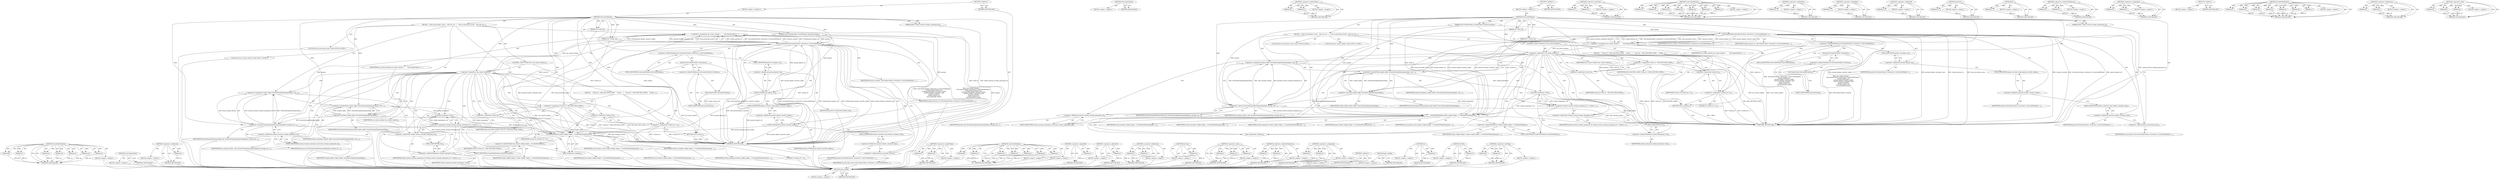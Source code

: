digraph "&lt;operator&gt;.new" {
vulnerable_177 [label=<(METHOD,CreateNewWindow)>];
vulnerable_178 [label=<(PARAM,p1)>];
vulnerable_179 [label=<(PARAM,p2)>];
vulnerable_180 [label=<(PARAM,p3)>];
vulnerable_181 [label=<(PARAM,p4)>];
vulnerable_182 [label=<(PARAM,p5)>];
vulnerable_183 [label=<(PARAM,p6)>];
vulnerable_184 [label=<(PARAM,p7)>];
vulnerable_185 [label=<(BLOCK,&lt;empty&gt;,&lt;empty&gt;)>];
vulnerable_186 [label=<(METHOD_RETURN,ANY)>];
vulnerable_133 [label=<(METHOD,GetContentClient)>];
vulnerable_134 [label=<(BLOCK,&lt;empty&gt;,&lt;empty&gt;)>];
vulnerable_135 [label=<(METHOD_RETURN,ANY)>];
vulnerable_153 [label=<(METHOD,&lt;operator&gt;.indirection)>];
vulnerable_154 [label=<(PARAM,p1)>];
vulnerable_155 [label=<(BLOCK,&lt;empty&gt;,&lt;empty&gt;)>];
vulnerable_156 [label=<(METHOD_RETURN,ANY)>];
vulnerable_6 [label=<(METHOD,&lt;global&gt;)<SUB>1</SUB>>];
vulnerable_7 [label=<(BLOCK,&lt;empty&gt;,&lt;empty&gt;)<SUB>1</SUB>>];
vulnerable_8 [label=<(METHOD,OnCreateWindow)<SUB>1</SUB>>];
vulnerable_9 [label=<(PARAM,const ViewHostMsg_CreateWindow_Params&amp; params)<SUB>2</SUB>>];
vulnerable_10 [label=<(PARAM,int* route_id)<SUB>3</SUB>>];
vulnerable_11 [label=<(PARAM,int* surface_id)<SUB>4</SUB>>];
vulnerable_12 [label=<(PARAM,int64* cloned_session_storage_namespace_id)<SUB>5</SUB>>];
vulnerable_13 [label=<(BLOCK,{
   bool no_javascript_access;
   bool can_cre...,{
   bool no_javascript_access;
   bool can_cre...)<SUB>5</SUB>>];
vulnerable_14 [label="<(LOCAL,bool no_javascript_access: bool)<SUB>6</SUB>>"];
vulnerable_15 [label="<(LOCAL,bool can_create_window: bool)<SUB>7</SUB>>"];
vulnerable_16 [label=<(&lt;operator&gt;.assignment,can_create_window =
       GetContentClient()-&gt;...)<SUB>7</SUB>>];
vulnerable_17 [label=<(IDENTIFIER,can_create_window,can_create_window =
       GetContentClient()-&gt;...)<SUB>7</SUB>>];
vulnerable_18 [label=<(CanCreateWindow,GetContentClient()-&gt;browser()-&gt;CanCreateWindow(...)<SUB>8</SUB>>];
vulnerable_19 [label=<(&lt;operator&gt;.indirectFieldAccess,GetContentClient()-&gt;browser()-&gt;CanCreateWindow)<SUB>8</SUB>>];
vulnerable_20 [label=<(browser,GetContentClient()-&gt;browser())<SUB>8</SUB>>];
vulnerable_21 [label=<(&lt;operator&gt;.indirectFieldAccess,GetContentClient()-&gt;browser)<SUB>8</SUB>>];
vulnerable_22 [label=<(GetContentClient,GetContentClient())<SUB>8</SUB>>];
vulnerable_23 [label=<(FIELD_IDENTIFIER,browser,browser)<SUB>8</SUB>>];
vulnerable_24 [label=<(FIELD_IDENTIFIER,CanCreateWindow,CanCreateWindow)<SUB>8</SUB>>];
vulnerable_25 [label=<(GURL,GURL(params.opener_url))<SUB>9</SUB>>];
vulnerable_26 [label=<(&lt;operator&gt;.fieldAccess,params.opener_url)<SUB>9</SUB>>];
vulnerable_27 [label=<(IDENTIFIER,params,GURL(params.opener_url))<SUB>9</SUB>>];
vulnerable_28 [label=<(FIELD_IDENTIFIER,opener_url,opener_url)<SUB>9</SUB>>];
vulnerable_29 [label=<(GURL,GURL(params.opener_security_origin))<SUB>10</SUB>>];
vulnerable_30 [label=<(&lt;operator&gt;.fieldAccess,params.opener_security_origin)<SUB>10</SUB>>];
vulnerable_31 [label=<(IDENTIFIER,params,GURL(params.opener_security_origin))<SUB>10</SUB>>];
vulnerable_32 [label=<(FIELD_IDENTIFIER,opener_security_origin,opener_security_origin)<SUB>10</SUB>>];
vulnerable_33 [label=<(&lt;operator&gt;.fieldAccess,params.window_container_type)<SUB>11</SUB>>];
vulnerable_34 [label=<(IDENTIFIER,params,GetContentClient()-&gt;browser()-&gt;CanCreateWindow(...)<SUB>11</SUB>>];
vulnerable_35 [label=<(FIELD_IDENTIFIER,window_container_type,window_container_type)<SUB>11</SUB>>];
vulnerable_36 [label=<(IDENTIFIER,resource_context_,GetContentClient()-&gt;browser()-&gt;CanCreateWindow(...)<SUB>12</SUB>>];
vulnerable_37 [label=<(IDENTIFIER,render_process_id_,GetContentClient()-&gt;browser()-&gt;CanCreateWindow(...)<SUB>13</SUB>>];
vulnerable_38 [label=<(&lt;operator&gt;.addressOf,&amp;no_javascript_access)<SUB>14</SUB>>];
vulnerable_39 [label=<(IDENTIFIER,no_javascript_access,GetContentClient()-&gt;browser()-&gt;CanCreateWindow(...)<SUB>14</SUB>>];
vulnerable_40 [label=<(CONTROL_STRUCTURE,IF,if (!can_create_window))<SUB>16</SUB>>];
vulnerable_41 [label=<(&lt;operator&gt;.logicalNot,!can_create_window)<SUB>16</SUB>>];
vulnerable_42 [label=<(IDENTIFIER,can_create_window,!can_create_window)<SUB>16</SUB>>];
vulnerable_43 [label=<(BLOCK,{
    *route_id = MSG_ROUTING_NONE;
    *surfac...,{
    *route_id = MSG_ROUTING_NONE;
    *surfac...)<SUB>16</SUB>>];
vulnerable_44 [label=<(&lt;operator&gt;.assignment,*route_id = MSG_ROUTING_NONE)<SUB>17</SUB>>];
vulnerable_45 [label=<(&lt;operator&gt;.indirection,*route_id)<SUB>17</SUB>>];
vulnerable_46 [label=<(IDENTIFIER,route_id,*route_id = MSG_ROUTING_NONE)<SUB>17</SUB>>];
vulnerable_47 [label=<(IDENTIFIER,MSG_ROUTING_NONE,*route_id = MSG_ROUTING_NONE)<SUB>17</SUB>>];
vulnerable_48 [label=<(&lt;operator&gt;.assignment,*surface_id = 0)<SUB>18</SUB>>];
vulnerable_49 [label=<(&lt;operator&gt;.indirection,*surface_id)<SUB>18</SUB>>];
vulnerable_50 [label=<(IDENTIFIER,surface_id,*surface_id = 0)<SUB>18</SUB>>];
vulnerable_51 [label=<(LITERAL,0,*surface_id = 0)<SUB>18</SUB>>];
vulnerable_52 [label=<(RETURN,return;,return;)<SUB>19</SUB>>];
vulnerable_53 [label=<(&lt;operator&gt;.assignment,scoped_refptr&lt;SessionStorageNamespaceImpl&gt; clon...)<SUB>22</SUB>>];
vulnerable_54 [label=<(&lt;operator&gt;.greaterThan,scoped_refptr&lt;SessionStorageNamespaceImpl&gt; clon...)<SUB>22</SUB>>];
vulnerable_55 [label=<(&lt;operator&gt;.lessThan,scoped_refptr&lt;SessionStorageNamespaceImpl)<SUB>22</SUB>>];
vulnerable_56 [label=<(IDENTIFIER,scoped_refptr,scoped_refptr&lt;SessionStorageNamespaceImpl)<SUB>22</SUB>>];
vulnerable_57 [label=<(IDENTIFIER,SessionStorageNamespaceImpl,scoped_refptr&lt;SessionStorageNamespaceImpl)<SUB>22</SUB>>];
vulnerable_58 [label=<(IDENTIFIER,cloned_namespace,scoped_refptr&lt;SessionStorageNamespaceImpl&gt; clon...)<SUB>22</SUB>>];
vulnerable_59 [label=<(&lt;operator&gt;.new,new SessionStorageNamespaceImpl(dom_storage_con...)<SUB>23</SUB>>];
vulnerable_60 [label=<(IDENTIFIER,SessionStorageNamespaceImpl,new SessionStorageNamespaceImpl(dom_storage_con...)<SUB>23</SUB>>];
vulnerable_61 [label=<(IDENTIFIER,dom_storage_context_,new SessionStorageNamespaceImpl(dom_storage_con...)<SUB>23</SUB>>];
vulnerable_62 [label=<(&lt;operator&gt;.fieldAccess,params.session_storage_namespace_id)<SUB>24</SUB>>];
vulnerable_63 [label=<(IDENTIFIER,params,new SessionStorageNamespaceImpl(dom_storage_con...)<SUB>24</SUB>>];
vulnerable_64 [label=<(FIELD_IDENTIFIER,session_storage_namespace_id,session_storage_namespace_id)<SUB>24</SUB>>];
vulnerable_65 [label=<(&lt;operator&gt;.assignment,*cloned_session_storage_namespace_id = cloned_n...)<SUB>25</SUB>>];
vulnerable_66 [label=<(&lt;operator&gt;.indirection,*cloned_session_storage_namespace_id)<SUB>25</SUB>>];
vulnerable_67 [label=<(IDENTIFIER,cloned_session_storage_namespace_id,*cloned_session_storage_namespace_id = cloned_n...)<SUB>25</SUB>>];
vulnerable_68 [label=<(id,cloned_namespace-&gt;id())<SUB>25</SUB>>];
vulnerable_69 [label=<(&lt;operator&gt;.indirectFieldAccess,cloned_namespace-&gt;id)<SUB>25</SUB>>];
vulnerable_70 [label=<(IDENTIFIER,cloned_namespace,cloned_namespace-&gt;id())<SUB>25</SUB>>];
vulnerable_71 [label=<(FIELD_IDENTIFIER,id,id)<SUB>25</SUB>>];
vulnerable_72 [label=<(CreateNewWindow,render_widget_helper_-&gt;CreateNewWindow(params,
...)<SUB>27</SUB>>];
vulnerable_73 [label=<(&lt;operator&gt;.indirectFieldAccess,render_widget_helper_-&gt;CreateNewWindow)<SUB>27</SUB>>];
vulnerable_74 [label=<(IDENTIFIER,render_widget_helper_,render_widget_helper_-&gt;CreateNewWindow(params,
...)<SUB>27</SUB>>];
vulnerable_75 [label=<(FIELD_IDENTIFIER,CreateNewWindow,CreateNewWindow)<SUB>27</SUB>>];
vulnerable_76 [label=<(IDENTIFIER,params,render_widget_helper_-&gt;CreateNewWindow(params,
...)<SUB>27</SUB>>];
vulnerable_77 [label=<(IDENTIFIER,no_javascript_access,render_widget_helper_-&gt;CreateNewWindow(params,
...)<SUB>28</SUB>>];
vulnerable_78 [label=<(peer_handle,peer_handle())<SUB>29</SUB>>];
vulnerable_79 [label=<(IDENTIFIER,route_id,render_widget_helper_-&gt;CreateNewWindow(params,
...)<SUB>30</SUB>>];
vulnerable_80 [label=<(IDENTIFIER,surface_id,render_widget_helper_-&gt;CreateNewWindow(params,
...)<SUB>31</SUB>>];
vulnerable_81 [label=<(IDENTIFIER,cloned_namespace,render_widget_helper_-&gt;CreateNewWindow(params,
...)<SUB>32</SUB>>];
vulnerable_82 [label=<(METHOD_RETURN,void)<SUB>1</SUB>>];
vulnerable_84 [label=<(METHOD_RETURN,ANY)<SUB>1</SUB>>];
vulnerable_157 [label=<(METHOD,&lt;operator&gt;.greaterThan)>];
vulnerable_158 [label=<(PARAM,p1)>];
vulnerable_159 [label=<(PARAM,p2)>];
vulnerable_160 [label=<(BLOCK,&lt;empty&gt;,&lt;empty&gt;)>];
vulnerable_161 [label=<(METHOD_RETURN,ANY)>];
vulnerable_114 [label=<(METHOD,CanCreateWindow)>];
vulnerable_115 [label=<(PARAM,p1)>];
vulnerable_116 [label=<(PARAM,p2)>];
vulnerable_117 [label=<(PARAM,p3)>];
vulnerable_118 [label=<(PARAM,p4)>];
vulnerable_119 [label=<(PARAM,p5)>];
vulnerable_120 [label=<(PARAM,p6)>];
vulnerable_121 [label=<(PARAM,p7)>];
vulnerable_122 [label=<(BLOCK,&lt;empty&gt;,&lt;empty&gt;)>];
vulnerable_123 [label=<(METHOD_RETURN,ANY)>];
vulnerable_149 [label=<(METHOD,&lt;operator&gt;.logicalNot)>];
vulnerable_150 [label=<(PARAM,p1)>];
vulnerable_151 [label=<(BLOCK,&lt;empty&gt;,&lt;empty&gt;)>];
vulnerable_152 [label=<(METHOD_RETURN,ANY)>];
vulnerable_145 [label=<(METHOD,&lt;operator&gt;.addressOf)>];
vulnerable_146 [label=<(PARAM,p1)>];
vulnerable_147 [label=<(BLOCK,&lt;empty&gt;,&lt;empty&gt;)>];
vulnerable_148 [label=<(METHOD_RETURN,ANY)>];
vulnerable_140 [label=<(METHOD,&lt;operator&gt;.fieldAccess)>];
vulnerable_141 [label=<(PARAM,p1)>];
vulnerable_142 [label=<(PARAM,p2)>];
vulnerable_143 [label=<(BLOCK,&lt;empty&gt;,&lt;empty&gt;)>];
vulnerable_144 [label=<(METHOD_RETURN,ANY)>];
vulnerable_129 [label=<(METHOD,browser)>];
vulnerable_130 [label=<(PARAM,p1)>];
vulnerable_131 [label=<(BLOCK,&lt;empty&gt;,&lt;empty&gt;)>];
vulnerable_132 [label=<(METHOD_RETURN,ANY)>];
vulnerable_167 [label=<(METHOD,&lt;operator&gt;.new)>];
vulnerable_168 [label=<(PARAM,p1)>];
vulnerable_169 [label=<(PARAM,p2)>];
vulnerable_170 [label=<(PARAM,p3)>];
vulnerable_171 [label=<(BLOCK,&lt;empty&gt;,&lt;empty&gt;)>];
vulnerable_172 [label=<(METHOD_RETURN,ANY)>];
vulnerable_124 [label=<(METHOD,&lt;operator&gt;.indirectFieldAccess)>];
vulnerable_125 [label=<(PARAM,p1)>];
vulnerable_126 [label=<(PARAM,p2)>];
vulnerable_127 [label=<(BLOCK,&lt;empty&gt;,&lt;empty&gt;)>];
vulnerable_128 [label=<(METHOD_RETURN,ANY)>];
vulnerable_109 [label=<(METHOD,&lt;operator&gt;.assignment)>];
vulnerable_110 [label=<(PARAM,p1)>];
vulnerable_111 [label=<(PARAM,p2)>];
vulnerable_112 [label=<(BLOCK,&lt;empty&gt;,&lt;empty&gt;)>];
vulnerable_113 [label=<(METHOD_RETURN,ANY)>];
vulnerable_103 [label=<(METHOD,&lt;global&gt;)<SUB>1</SUB>>];
vulnerable_104 [label=<(BLOCK,&lt;empty&gt;,&lt;empty&gt;)>];
vulnerable_105 [label=<(METHOD_RETURN,ANY)>];
vulnerable_187 [label=<(METHOD,peer_handle)>];
vulnerable_188 [label=<(BLOCK,&lt;empty&gt;,&lt;empty&gt;)>];
vulnerable_189 [label=<(METHOD_RETURN,ANY)>];
vulnerable_173 [label=<(METHOD,id)>];
vulnerable_174 [label=<(PARAM,p1)>];
vulnerable_175 [label=<(BLOCK,&lt;empty&gt;,&lt;empty&gt;)>];
vulnerable_176 [label=<(METHOD_RETURN,ANY)>];
vulnerable_136 [label=<(METHOD,GURL)>];
vulnerable_137 [label=<(PARAM,p1)>];
vulnerable_138 [label=<(BLOCK,&lt;empty&gt;,&lt;empty&gt;)>];
vulnerable_139 [label=<(METHOD_RETURN,ANY)>];
vulnerable_162 [label=<(METHOD,&lt;operator&gt;.lessThan)>];
vulnerable_163 [label=<(PARAM,p1)>];
vulnerable_164 [label=<(PARAM,p2)>];
vulnerable_165 [label=<(BLOCK,&lt;empty&gt;,&lt;empty&gt;)>];
vulnerable_166 [label=<(METHOD_RETURN,ANY)>];
fixed_181 [label=<(METHOD,peer_handle)>];
fixed_182 [label=<(BLOCK,&lt;empty&gt;,&lt;empty&gt;)>];
fixed_183 [label=<(METHOD_RETURN,ANY)>];
fixed_131 [label=<(METHOD,GetContentClient)>];
fixed_132 [label=<(BLOCK,&lt;empty&gt;,&lt;empty&gt;)>];
fixed_133 [label=<(METHOD_RETURN,ANY)>];
fixed_151 [label=<(METHOD,&lt;operator&gt;.greaterThan)>];
fixed_152 [label=<(PARAM,p1)>];
fixed_153 [label=<(PARAM,p2)>];
fixed_154 [label=<(BLOCK,&lt;empty&gt;,&lt;empty&gt;)>];
fixed_155 [label=<(METHOD_RETURN,ANY)>];
fixed_6 [label=<(METHOD,&lt;global&gt;)<SUB>1</SUB>>];
fixed_7 [label=<(BLOCK,&lt;empty&gt;,&lt;empty&gt;)<SUB>1</SUB>>];
fixed_8 [label=<(METHOD,OnCreateWindow)<SUB>1</SUB>>];
fixed_9 [label=<(PARAM,const ViewHostMsg_CreateWindow_Params&amp; params)<SUB>2</SUB>>];
fixed_10 [label=<(PARAM,int* route_id)<SUB>3</SUB>>];
fixed_11 [label=<(PARAM,int* surface_id)<SUB>4</SUB>>];
fixed_12 [label=<(PARAM,int64* cloned_session_storage_namespace_id)<SUB>5</SUB>>];
fixed_13 [label=<(BLOCK,{
   bool no_javascript_access;
   bool can_cre...,{
   bool no_javascript_access;
   bool can_cre...)<SUB>5</SUB>>];
fixed_14 [label="<(LOCAL,bool no_javascript_access: bool)<SUB>6</SUB>>"];
fixed_15 [label="<(LOCAL,bool can_create_window: bool)<SUB>7</SUB>>"];
fixed_16 [label=<(&lt;operator&gt;.assignment,can_create_window =
       GetContentClient()-&gt;...)<SUB>7</SUB>>];
fixed_17 [label=<(IDENTIFIER,can_create_window,can_create_window =
       GetContentClient()-&gt;...)<SUB>7</SUB>>];
fixed_18 [label=<(CanCreateWindow,GetContentClient()-&gt;browser()-&gt;CanCreateWindow(...)<SUB>8</SUB>>];
fixed_19 [label=<(&lt;operator&gt;.indirectFieldAccess,GetContentClient()-&gt;browser()-&gt;CanCreateWindow)<SUB>8</SUB>>];
fixed_20 [label=<(browser,GetContentClient()-&gt;browser())<SUB>8</SUB>>];
fixed_21 [label=<(&lt;operator&gt;.indirectFieldAccess,GetContentClient()-&gt;browser)<SUB>8</SUB>>];
fixed_22 [label=<(GetContentClient,GetContentClient())<SUB>8</SUB>>];
fixed_23 [label=<(FIELD_IDENTIFIER,browser,browser)<SUB>8</SUB>>];
fixed_24 [label=<(FIELD_IDENTIFIER,CanCreateWindow,CanCreateWindow)<SUB>8</SUB>>];
fixed_25 [label=<(&lt;operator&gt;.fieldAccess,params.opener_url)<SUB>9</SUB>>];
fixed_26 [label=<(IDENTIFIER,params,GetContentClient()-&gt;browser()-&gt;CanCreateWindow(...)<SUB>9</SUB>>];
fixed_27 [label=<(FIELD_IDENTIFIER,opener_url,opener_url)<SUB>9</SUB>>];
fixed_28 [label=<(&lt;operator&gt;.fieldAccess,params.opener_security_origin)<SUB>10</SUB>>];
fixed_29 [label=<(IDENTIFIER,params,GetContentClient()-&gt;browser()-&gt;CanCreateWindow(...)<SUB>10</SUB>>];
fixed_30 [label=<(FIELD_IDENTIFIER,opener_security_origin,opener_security_origin)<SUB>10</SUB>>];
fixed_31 [label=<(&lt;operator&gt;.fieldAccess,params.window_container_type)<SUB>11</SUB>>];
fixed_32 [label=<(IDENTIFIER,params,GetContentClient()-&gt;browser()-&gt;CanCreateWindow(...)<SUB>11</SUB>>];
fixed_33 [label=<(FIELD_IDENTIFIER,window_container_type,window_container_type)<SUB>11</SUB>>];
fixed_34 [label=<(IDENTIFIER,resource_context_,GetContentClient()-&gt;browser()-&gt;CanCreateWindow(...)<SUB>12</SUB>>];
fixed_35 [label=<(IDENTIFIER,render_process_id_,GetContentClient()-&gt;browser()-&gt;CanCreateWindow(...)<SUB>13</SUB>>];
fixed_36 [label=<(&lt;operator&gt;.addressOf,&amp;no_javascript_access)<SUB>14</SUB>>];
fixed_37 [label=<(IDENTIFIER,no_javascript_access,GetContentClient()-&gt;browser()-&gt;CanCreateWindow(...)<SUB>14</SUB>>];
fixed_38 [label=<(CONTROL_STRUCTURE,IF,if (!can_create_window))<SUB>16</SUB>>];
fixed_39 [label=<(&lt;operator&gt;.logicalNot,!can_create_window)<SUB>16</SUB>>];
fixed_40 [label=<(IDENTIFIER,can_create_window,!can_create_window)<SUB>16</SUB>>];
fixed_41 [label=<(BLOCK,{
    *route_id = MSG_ROUTING_NONE;
    *surfac...,{
    *route_id = MSG_ROUTING_NONE;
    *surfac...)<SUB>16</SUB>>];
fixed_42 [label=<(&lt;operator&gt;.assignment,*route_id = MSG_ROUTING_NONE)<SUB>17</SUB>>];
fixed_43 [label=<(&lt;operator&gt;.indirection,*route_id)<SUB>17</SUB>>];
fixed_44 [label=<(IDENTIFIER,route_id,*route_id = MSG_ROUTING_NONE)<SUB>17</SUB>>];
fixed_45 [label=<(IDENTIFIER,MSG_ROUTING_NONE,*route_id = MSG_ROUTING_NONE)<SUB>17</SUB>>];
fixed_46 [label=<(&lt;operator&gt;.assignment,*surface_id = 0)<SUB>18</SUB>>];
fixed_47 [label=<(&lt;operator&gt;.indirection,*surface_id)<SUB>18</SUB>>];
fixed_48 [label=<(IDENTIFIER,surface_id,*surface_id = 0)<SUB>18</SUB>>];
fixed_49 [label=<(LITERAL,0,*surface_id = 0)<SUB>18</SUB>>];
fixed_50 [label=<(RETURN,return;,return;)<SUB>19</SUB>>];
fixed_51 [label=<(&lt;operator&gt;.assignment,scoped_refptr&lt;SessionStorageNamespaceImpl&gt; clon...)<SUB>22</SUB>>];
fixed_52 [label=<(&lt;operator&gt;.greaterThan,scoped_refptr&lt;SessionStorageNamespaceImpl&gt; clon...)<SUB>22</SUB>>];
fixed_53 [label=<(&lt;operator&gt;.lessThan,scoped_refptr&lt;SessionStorageNamespaceImpl)<SUB>22</SUB>>];
fixed_54 [label=<(IDENTIFIER,scoped_refptr,scoped_refptr&lt;SessionStorageNamespaceImpl)<SUB>22</SUB>>];
fixed_55 [label=<(IDENTIFIER,SessionStorageNamespaceImpl,scoped_refptr&lt;SessionStorageNamespaceImpl)<SUB>22</SUB>>];
fixed_56 [label=<(IDENTIFIER,cloned_namespace,scoped_refptr&lt;SessionStorageNamespaceImpl&gt; clon...)<SUB>22</SUB>>];
fixed_57 [label=<(&lt;operator&gt;.new,new SessionStorageNamespaceImpl(dom_storage_con...)<SUB>23</SUB>>];
fixed_58 [label=<(IDENTIFIER,SessionStorageNamespaceImpl,new SessionStorageNamespaceImpl(dom_storage_con...)<SUB>23</SUB>>];
fixed_59 [label=<(IDENTIFIER,dom_storage_context_,new SessionStorageNamespaceImpl(dom_storage_con...)<SUB>23</SUB>>];
fixed_60 [label=<(&lt;operator&gt;.fieldAccess,params.session_storage_namespace_id)<SUB>24</SUB>>];
fixed_61 [label=<(IDENTIFIER,params,new SessionStorageNamespaceImpl(dom_storage_con...)<SUB>24</SUB>>];
fixed_62 [label=<(FIELD_IDENTIFIER,session_storage_namespace_id,session_storage_namespace_id)<SUB>24</SUB>>];
fixed_63 [label=<(&lt;operator&gt;.assignment,*cloned_session_storage_namespace_id = cloned_n...)<SUB>25</SUB>>];
fixed_64 [label=<(&lt;operator&gt;.indirection,*cloned_session_storage_namespace_id)<SUB>25</SUB>>];
fixed_65 [label=<(IDENTIFIER,cloned_session_storage_namespace_id,*cloned_session_storage_namespace_id = cloned_n...)<SUB>25</SUB>>];
fixed_66 [label=<(id,cloned_namespace-&gt;id())<SUB>25</SUB>>];
fixed_67 [label=<(&lt;operator&gt;.indirectFieldAccess,cloned_namespace-&gt;id)<SUB>25</SUB>>];
fixed_68 [label=<(IDENTIFIER,cloned_namespace,cloned_namespace-&gt;id())<SUB>25</SUB>>];
fixed_69 [label=<(FIELD_IDENTIFIER,id,id)<SUB>25</SUB>>];
fixed_70 [label=<(CreateNewWindow,render_widget_helper_-&gt;CreateNewWindow(params,
...)<SUB>27</SUB>>];
fixed_71 [label=<(&lt;operator&gt;.indirectFieldAccess,render_widget_helper_-&gt;CreateNewWindow)<SUB>27</SUB>>];
fixed_72 [label=<(IDENTIFIER,render_widget_helper_,render_widget_helper_-&gt;CreateNewWindow(params,
...)<SUB>27</SUB>>];
fixed_73 [label=<(FIELD_IDENTIFIER,CreateNewWindow,CreateNewWindow)<SUB>27</SUB>>];
fixed_74 [label=<(IDENTIFIER,params,render_widget_helper_-&gt;CreateNewWindow(params,
...)<SUB>27</SUB>>];
fixed_75 [label=<(IDENTIFIER,no_javascript_access,render_widget_helper_-&gt;CreateNewWindow(params,
...)<SUB>28</SUB>>];
fixed_76 [label=<(peer_handle,peer_handle())<SUB>29</SUB>>];
fixed_77 [label=<(IDENTIFIER,route_id,render_widget_helper_-&gt;CreateNewWindow(params,
...)<SUB>30</SUB>>];
fixed_78 [label=<(IDENTIFIER,surface_id,render_widget_helper_-&gt;CreateNewWindow(params,
...)<SUB>31</SUB>>];
fixed_79 [label=<(IDENTIFIER,cloned_namespace,render_widget_helper_-&gt;CreateNewWindow(params,
...)<SUB>32</SUB>>];
fixed_80 [label=<(METHOD_RETURN,void)<SUB>1</SUB>>];
fixed_82 [label=<(METHOD_RETURN,ANY)<SUB>1</SUB>>];
fixed_156 [label=<(METHOD,&lt;operator&gt;.lessThan)>];
fixed_157 [label=<(PARAM,p1)>];
fixed_158 [label=<(PARAM,p2)>];
fixed_159 [label=<(BLOCK,&lt;empty&gt;,&lt;empty&gt;)>];
fixed_160 [label=<(METHOD_RETURN,ANY)>];
fixed_112 [label=<(METHOD,CanCreateWindow)>];
fixed_113 [label=<(PARAM,p1)>];
fixed_114 [label=<(PARAM,p2)>];
fixed_115 [label=<(PARAM,p3)>];
fixed_116 [label=<(PARAM,p4)>];
fixed_117 [label=<(PARAM,p5)>];
fixed_118 [label=<(PARAM,p6)>];
fixed_119 [label=<(PARAM,p7)>];
fixed_120 [label=<(BLOCK,&lt;empty&gt;,&lt;empty&gt;)>];
fixed_121 [label=<(METHOD_RETURN,ANY)>];
fixed_147 [label=<(METHOD,&lt;operator&gt;.indirection)>];
fixed_148 [label=<(PARAM,p1)>];
fixed_149 [label=<(BLOCK,&lt;empty&gt;,&lt;empty&gt;)>];
fixed_150 [label=<(METHOD_RETURN,ANY)>];
fixed_143 [label=<(METHOD,&lt;operator&gt;.logicalNot)>];
fixed_144 [label=<(PARAM,p1)>];
fixed_145 [label=<(BLOCK,&lt;empty&gt;,&lt;empty&gt;)>];
fixed_146 [label=<(METHOD_RETURN,ANY)>];
fixed_139 [label=<(METHOD,&lt;operator&gt;.addressOf)>];
fixed_140 [label=<(PARAM,p1)>];
fixed_141 [label=<(BLOCK,&lt;empty&gt;,&lt;empty&gt;)>];
fixed_142 [label=<(METHOD_RETURN,ANY)>];
fixed_127 [label=<(METHOD,browser)>];
fixed_128 [label=<(PARAM,p1)>];
fixed_129 [label=<(BLOCK,&lt;empty&gt;,&lt;empty&gt;)>];
fixed_130 [label=<(METHOD_RETURN,ANY)>];
fixed_167 [label=<(METHOD,id)>];
fixed_168 [label=<(PARAM,p1)>];
fixed_169 [label=<(BLOCK,&lt;empty&gt;,&lt;empty&gt;)>];
fixed_170 [label=<(METHOD_RETURN,ANY)>];
fixed_122 [label=<(METHOD,&lt;operator&gt;.indirectFieldAccess)>];
fixed_123 [label=<(PARAM,p1)>];
fixed_124 [label=<(PARAM,p2)>];
fixed_125 [label=<(BLOCK,&lt;empty&gt;,&lt;empty&gt;)>];
fixed_126 [label=<(METHOD_RETURN,ANY)>];
fixed_107 [label=<(METHOD,&lt;operator&gt;.assignment)>];
fixed_108 [label=<(PARAM,p1)>];
fixed_109 [label=<(PARAM,p2)>];
fixed_110 [label=<(BLOCK,&lt;empty&gt;,&lt;empty&gt;)>];
fixed_111 [label=<(METHOD_RETURN,ANY)>];
fixed_101 [label=<(METHOD,&lt;global&gt;)<SUB>1</SUB>>];
fixed_102 [label=<(BLOCK,&lt;empty&gt;,&lt;empty&gt;)>];
fixed_103 [label=<(METHOD_RETURN,ANY)>];
fixed_171 [label=<(METHOD,CreateNewWindow)>];
fixed_172 [label=<(PARAM,p1)>];
fixed_173 [label=<(PARAM,p2)>];
fixed_174 [label=<(PARAM,p3)>];
fixed_175 [label=<(PARAM,p4)>];
fixed_176 [label=<(PARAM,p5)>];
fixed_177 [label=<(PARAM,p6)>];
fixed_178 [label=<(PARAM,p7)>];
fixed_179 [label=<(BLOCK,&lt;empty&gt;,&lt;empty&gt;)>];
fixed_180 [label=<(METHOD_RETURN,ANY)>];
fixed_134 [label=<(METHOD,&lt;operator&gt;.fieldAccess)>];
fixed_135 [label=<(PARAM,p1)>];
fixed_136 [label=<(PARAM,p2)>];
fixed_137 [label=<(BLOCK,&lt;empty&gt;,&lt;empty&gt;)>];
fixed_138 [label=<(METHOD_RETURN,ANY)>];
fixed_161 [label=<(METHOD,&lt;operator&gt;.new)>];
fixed_162 [label=<(PARAM,p1)>];
fixed_163 [label=<(PARAM,p2)>];
fixed_164 [label=<(PARAM,p3)>];
fixed_165 [label=<(BLOCK,&lt;empty&gt;,&lt;empty&gt;)>];
fixed_166 [label=<(METHOD_RETURN,ANY)>];
vulnerable_177 -> vulnerable_178  [key=0, label="AST: "];
vulnerable_177 -> vulnerable_178  [key=1, label="DDG: "];
vulnerable_177 -> vulnerable_185  [key=0, label="AST: "];
vulnerable_177 -> vulnerable_179  [key=0, label="AST: "];
vulnerable_177 -> vulnerable_179  [key=1, label="DDG: "];
vulnerable_177 -> vulnerable_186  [key=0, label="AST: "];
vulnerable_177 -> vulnerable_186  [key=1, label="CFG: "];
vulnerable_177 -> vulnerable_180  [key=0, label="AST: "];
vulnerable_177 -> vulnerable_180  [key=1, label="DDG: "];
vulnerable_177 -> vulnerable_181  [key=0, label="AST: "];
vulnerable_177 -> vulnerable_181  [key=1, label="DDG: "];
vulnerable_177 -> vulnerable_182  [key=0, label="AST: "];
vulnerable_177 -> vulnerable_182  [key=1, label="DDG: "];
vulnerable_177 -> vulnerable_183  [key=0, label="AST: "];
vulnerable_177 -> vulnerable_183  [key=1, label="DDG: "];
vulnerable_177 -> vulnerable_184  [key=0, label="AST: "];
vulnerable_177 -> vulnerable_184  [key=1, label="DDG: "];
vulnerable_178 -> vulnerable_186  [key=0, label="DDG: p1"];
vulnerable_179 -> vulnerable_186  [key=0, label="DDG: p2"];
vulnerable_180 -> vulnerable_186  [key=0, label="DDG: p3"];
vulnerable_181 -> vulnerable_186  [key=0, label="DDG: p4"];
vulnerable_182 -> vulnerable_186  [key=0, label="DDG: p5"];
vulnerable_183 -> vulnerable_186  [key=0, label="DDG: p6"];
vulnerable_184 -> vulnerable_186  [key=0, label="DDG: p7"];
vulnerable_185 -> fixed_181  [key=0];
vulnerable_186 -> fixed_181  [key=0];
vulnerable_133 -> vulnerable_134  [key=0, label="AST: "];
vulnerable_133 -> vulnerable_135  [key=0, label="AST: "];
vulnerable_133 -> vulnerable_135  [key=1, label="CFG: "];
vulnerable_134 -> fixed_181  [key=0];
vulnerable_135 -> fixed_181  [key=0];
vulnerable_153 -> vulnerable_154  [key=0, label="AST: "];
vulnerable_153 -> vulnerable_154  [key=1, label="DDG: "];
vulnerable_153 -> vulnerable_155  [key=0, label="AST: "];
vulnerable_153 -> vulnerable_156  [key=0, label="AST: "];
vulnerable_153 -> vulnerable_156  [key=1, label="CFG: "];
vulnerable_154 -> vulnerable_156  [key=0, label="DDG: p1"];
vulnerable_155 -> fixed_181  [key=0];
vulnerable_156 -> fixed_181  [key=0];
vulnerable_6 -> vulnerable_7  [key=0, label="AST: "];
vulnerable_6 -> vulnerable_84  [key=0, label="AST: "];
vulnerable_6 -> vulnerable_84  [key=1, label="CFG: "];
vulnerable_7 -> vulnerable_8  [key=0, label="AST: "];
vulnerable_8 -> vulnerable_9  [key=0, label="AST: "];
vulnerable_8 -> vulnerable_9  [key=1, label="DDG: "];
vulnerable_8 -> vulnerable_10  [key=0, label="AST: "];
vulnerable_8 -> vulnerable_10  [key=1, label="DDG: "];
vulnerable_8 -> vulnerable_11  [key=0, label="AST: "];
vulnerable_8 -> vulnerable_11  [key=1, label="DDG: "];
vulnerable_8 -> vulnerable_12  [key=0, label="AST: "];
vulnerable_8 -> vulnerable_12  [key=1, label="DDG: "];
vulnerable_8 -> vulnerable_13  [key=0, label="AST: "];
vulnerable_8 -> vulnerable_82  [key=0, label="AST: "];
vulnerable_8 -> vulnerable_22  [key=0, label="CFG: "];
vulnerable_8 -> vulnerable_72  [key=0, label="DDG: "];
vulnerable_8 -> vulnerable_18  [key=0, label="DDG: "];
vulnerable_8 -> vulnerable_41  [key=0, label="DDG: "];
vulnerable_8 -> vulnerable_44  [key=0, label="DDG: "];
vulnerable_8 -> vulnerable_48  [key=0, label="DDG: "];
vulnerable_8 -> vulnerable_52  [key=0, label="DDG: "];
vulnerable_8 -> vulnerable_54  [key=0, label="DDG: "];
vulnerable_8 -> vulnerable_59  [key=0, label="DDG: "];
vulnerable_8 -> vulnerable_55  [key=0, label="DDG: "];
vulnerable_9 -> vulnerable_82  [key=0, label="DDG: params"];
vulnerable_9 -> vulnerable_72  [key=0, label="DDG: params"];
vulnerable_9 -> vulnerable_18  [key=0, label="DDG: params"];
vulnerable_9 -> vulnerable_59  [key=0, label="DDG: params"];
vulnerable_9 -> vulnerable_25  [key=0, label="DDG: params"];
vulnerable_9 -> vulnerable_29  [key=0, label="DDG: params"];
vulnerable_10 -> vulnerable_82  [key=0, label="DDG: route_id"];
vulnerable_10 -> vulnerable_72  [key=0, label="DDG: route_id"];
vulnerable_11 -> vulnerable_82  [key=0, label="DDG: surface_id"];
vulnerable_11 -> vulnerable_72  [key=0, label="DDG: surface_id"];
vulnerable_12 -> vulnerable_82  [key=0, label="DDG: cloned_session_storage_namespace_id"];
vulnerable_13 -> vulnerable_14  [key=0, label="AST: "];
vulnerable_13 -> vulnerable_15  [key=0, label="AST: "];
vulnerable_13 -> vulnerable_16  [key=0, label="AST: "];
vulnerable_13 -> vulnerable_40  [key=0, label="AST: "];
vulnerable_13 -> vulnerable_53  [key=0, label="AST: "];
vulnerable_13 -> vulnerable_65  [key=0, label="AST: "];
vulnerable_13 -> vulnerable_72  [key=0, label="AST: "];
vulnerable_14 -> fixed_181  [key=0];
vulnerable_15 -> fixed_181  [key=0];
vulnerable_16 -> vulnerable_17  [key=0, label="AST: "];
vulnerable_16 -> vulnerable_18  [key=0, label="AST: "];
vulnerable_16 -> vulnerable_41  [key=0, label="CFG: "];
vulnerable_16 -> vulnerable_41  [key=1, label="DDG: can_create_window"];
vulnerable_16 -> vulnerable_82  [key=0, label="DDG: GetContentClient()-&gt;browser()-&gt;CanCreateWindow(
          GURL(params.opener_url),
          GURL(params.opener_security_origin),
           params.window_container_type,
           resource_context_,
           render_process_id_,
          &amp;no_javascript_access)"];
vulnerable_16 -> vulnerable_82  [key=1, label="DDG: can_create_window =
       GetContentClient()-&gt;browser()-&gt;CanCreateWindow(
          GURL(params.opener_url),
          GURL(params.opener_security_origin),
           params.window_container_type,
           resource_context_,
           render_process_id_,
          &amp;no_javascript_access)"];
vulnerable_17 -> fixed_181  [key=0];
vulnerable_18 -> vulnerable_19  [key=0, label="AST: "];
vulnerable_18 -> vulnerable_25  [key=0, label="AST: "];
vulnerable_18 -> vulnerable_29  [key=0, label="AST: "];
vulnerable_18 -> vulnerable_33  [key=0, label="AST: "];
vulnerable_18 -> vulnerable_36  [key=0, label="AST: "];
vulnerable_18 -> vulnerable_37  [key=0, label="AST: "];
vulnerable_18 -> vulnerable_38  [key=0, label="AST: "];
vulnerable_18 -> vulnerable_16  [key=0, label="CFG: "];
vulnerable_18 -> vulnerable_16  [key=1, label="DDG: render_process_id_"];
vulnerable_18 -> vulnerable_16  [key=2, label="DDG: GetContentClient()-&gt;browser()-&gt;CanCreateWindow"];
vulnerable_18 -> vulnerable_16  [key=3, label="DDG: resource_context_"];
vulnerable_18 -> vulnerable_16  [key=4, label="DDG: GURL(params.opener_url)"];
vulnerable_18 -> vulnerable_16  [key=5, label="DDG: GURL(params.opener_security_origin)"];
vulnerable_18 -> vulnerable_16  [key=6, label="DDG: params.window_container_type"];
vulnerable_18 -> vulnerable_16  [key=7, label="DDG: &amp;no_javascript_access"];
vulnerable_18 -> vulnerable_82  [key=0, label="DDG: GetContentClient()-&gt;browser()-&gt;CanCreateWindow"];
vulnerable_18 -> vulnerable_82  [key=1, label="DDG: GURL(params.opener_url)"];
vulnerable_18 -> vulnerable_82  [key=2, label="DDG: GURL(params.opener_security_origin)"];
vulnerable_18 -> vulnerable_82  [key=3, label="DDG: params.window_container_type"];
vulnerable_18 -> vulnerable_82  [key=4, label="DDG: render_process_id_"];
vulnerable_18 -> vulnerable_82  [key=5, label="DDG: &amp;no_javascript_access"];
vulnerable_18 -> vulnerable_82  [key=6, label="DDG: resource_context_"];
vulnerable_18 -> vulnerable_72  [key=0, label="DDG: params.window_container_type"];
vulnerable_18 -> vulnerable_72  [key=1, label="DDG: &amp;no_javascript_access"];
vulnerable_19 -> vulnerable_20  [key=0, label="AST: "];
vulnerable_19 -> vulnerable_24  [key=0, label="AST: "];
vulnerable_19 -> vulnerable_28  [key=0, label="CFG: "];
vulnerable_20 -> vulnerable_21  [key=0, label="AST: "];
vulnerable_20 -> vulnerable_24  [key=0, label="CFG: "];
vulnerable_20 -> vulnerable_82  [key=0, label="DDG: GetContentClient()-&gt;browser"];
vulnerable_21 -> vulnerable_22  [key=0, label="AST: "];
vulnerable_21 -> vulnerable_23  [key=0, label="AST: "];
vulnerable_21 -> vulnerable_20  [key=0, label="CFG: "];
vulnerable_22 -> vulnerable_23  [key=0, label="CFG: "];
vulnerable_23 -> vulnerable_21  [key=0, label="CFG: "];
vulnerable_24 -> vulnerable_19  [key=0, label="CFG: "];
vulnerable_25 -> vulnerable_26  [key=0, label="AST: "];
vulnerable_25 -> vulnerable_32  [key=0, label="CFG: "];
vulnerable_25 -> vulnerable_82  [key=0, label="DDG: params.opener_url"];
vulnerable_25 -> vulnerable_72  [key=0, label="DDG: params.opener_url"];
vulnerable_25 -> vulnerable_18  [key=0, label="DDG: params.opener_url"];
vulnerable_26 -> vulnerable_27  [key=0, label="AST: "];
vulnerable_26 -> vulnerable_28  [key=0, label="AST: "];
vulnerable_26 -> vulnerable_25  [key=0, label="CFG: "];
vulnerable_27 -> fixed_181  [key=0];
vulnerable_28 -> vulnerable_26  [key=0, label="CFG: "];
vulnerable_29 -> vulnerable_30  [key=0, label="AST: "];
vulnerable_29 -> vulnerable_35  [key=0, label="CFG: "];
vulnerable_29 -> vulnerable_82  [key=0, label="DDG: params.opener_security_origin"];
vulnerable_29 -> vulnerable_72  [key=0, label="DDG: params.opener_security_origin"];
vulnerable_29 -> vulnerable_18  [key=0, label="DDG: params.opener_security_origin"];
vulnerable_30 -> vulnerable_31  [key=0, label="AST: "];
vulnerable_30 -> vulnerable_32  [key=0, label="AST: "];
vulnerable_30 -> vulnerable_29  [key=0, label="CFG: "];
vulnerable_31 -> fixed_181  [key=0];
vulnerable_32 -> vulnerable_30  [key=0, label="CFG: "];
vulnerable_33 -> vulnerable_34  [key=0, label="AST: "];
vulnerable_33 -> vulnerable_35  [key=0, label="AST: "];
vulnerable_33 -> vulnerable_38  [key=0, label="CFG: "];
vulnerable_34 -> fixed_181  [key=0];
vulnerable_35 -> vulnerable_33  [key=0, label="CFG: "];
vulnerable_36 -> fixed_181  [key=0];
vulnerable_37 -> fixed_181  [key=0];
vulnerable_38 -> vulnerable_39  [key=0, label="AST: "];
vulnerable_38 -> vulnerable_18  [key=0, label="CFG: "];
vulnerable_39 -> fixed_181  [key=0];
vulnerable_40 -> vulnerable_41  [key=0, label="AST: "];
vulnerable_40 -> vulnerable_43  [key=0, label="AST: "];
vulnerable_41 -> vulnerable_42  [key=0, label="AST: "];
vulnerable_41 -> vulnerable_45  [key=0, label="CFG: "];
vulnerable_41 -> vulnerable_45  [key=1, label="CDG: "];
vulnerable_41 -> vulnerable_55  [key=0, label="CFG: "];
vulnerable_41 -> vulnerable_55  [key=1, label="CDG: "];
vulnerable_41 -> vulnerable_82  [key=0, label="DDG: can_create_window"];
vulnerable_41 -> vulnerable_82  [key=1, label="DDG: !can_create_window"];
vulnerable_41 -> vulnerable_48  [key=0, label="CDG: "];
vulnerable_41 -> vulnerable_68  [key=0, label="CDG: "];
vulnerable_41 -> vulnerable_49  [key=0, label="CDG: "];
vulnerable_41 -> vulnerable_73  [key=0, label="CDG: "];
vulnerable_41 -> vulnerable_64  [key=0, label="CDG: "];
vulnerable_41 -> vulnerable_66  [key=0, label="CDG: "];
vulnerable_41 -> vulnerable_71  [key=0, label="CDG: "];
vulnerable_41 -> vulnerable_75  [key=0, label="CDG: "];
vulnerable_41 -> vulnerable_52  [key=0, label="CDG: "];
vulnerable_41 -> vulnerable_53  [key=0, label="CDG: "];
vulnerable_41 -> vulnerable_72  [key=0, label="CDG: "];
vulnerable_41 -> vulnerable_69  [key=0, label="CDG: "];
vulnerable_41 -> vulnerable_65  [key=0, label="CDG: "];
vulnerable_41 -> vulnerable_59  [key=0, label="CDG: "];
vulnerable_41 -> vulnerable_44  [key=0, label="CDG: "];
vulnerable_41 -> vulnerable_78  [key=0, label="CDG: "];
vulnerable_41 -> vulnerable_54  [key=0, label="CDG: "];
vulnerable_41 -> vulnerable_62  [key=0, label="CDG: "];
vulnerable_42 -> fixed_181  [key=0];
vulnerable_43 -> vulnerable_44  [key=0, label="AST: "];
vulnerable_43 -> vulnerable_48  [key=0, label="AST: "];
vulnerable_43 -> vulnerable_52  [key=0, label="AST: "];
vulnerable_44 -> vulnerable_45  [key=0, label="AST: "];
vulnerable_44 -> vulnerable_47  [key=0, label="AST: "];
vulnerable_44 -> vulnerable_49  [key=0, label="CFG: "];
vulnerable_44 -> vulnerable_82  [key=0, label="DDG: *route_id"];
vulnerable_44 -> vulnerable_82  [key=1, label="DDG: *route_id = MSG_ROUTING_NONE"];
vulnerable_44 -> vulnerable_82  [key=2, label="DDG: MSG_ROUTING_NONE"];
vulnerable_45 -> vulnerable_46  [key=0, label="AST: "];
vulnerable_45 -> vulnerable_44  [key=0, label="CFG: "];
vulnerable_46 -> fixed_181  [key=0];
vulnerable_47 -> fixed_181  [key=0];
vulnerable_48 -> vulnerable_49  [key=0, label="AST: "];
vulnerable_48 -> vulnerable_51  [key=0, label="AST: "];
vulnerable_48 -> vulnerable_52  [key=0, label="CFG: "];
vulnerable_48 -> vulnerable_82  [key=0, label="DDG: *surface_id"];
vulnerable_48 -> vulnerable_82  [key=1, label="DDG: *surface_id = 0"];
vulnerable_49 -> vulnerable_50  [key=0, label="AST: "];
vulnerable_49 -> vulnerable_48  [key=0, label="CFG: "];
vulnerable_50 -> fixed_181  [key=0];
vulnerable_51 -> fixed_181  [key=0];
vulnerable_52 -> vulnerable_82  [key=0, label="CFG: "];
vulnerable_52 -> vulnerable_82  [key=1, label="DDG: &lt;RET&gt;"];
vulnerable_53 -> vulnerable_54  [key=0, label="AST: "];
vulnerable_53 -> vulnerable_59  [key=0, label="AST: "];
vulnerable_53 -> vulnerable_66  [key=0, label="CFG: "];
vulnerable_54 -> vulnerable_55  [key=0, label="AST: "];
vulnerable_54 -> vulnerable_58  [key=0, label="AST: "];
vulnerable_54 -> vulnerable_64  [key=0, label="CFG: "];
vulnerable_54 -> vulnerable_72  [key=0, label="DDG: cloned_namespace"];
vulnerable_54 -> vulnerable_68  [key=0, label="DDG: cloned_namespace"];
vulnerable_55 -> vulnerable_56  [key=0, label="AST: "];
vulnerable_55 -> vulnerable_57  [key=0, label="AST: "];
vulnerable_55 -> vulnerable_54  [key=0, label="CFG: "];
vulnerable_55 -> vulnerable_54  [key=1, label="DDG: scoped_refptr"];
vulnerable_55 -> vulnerable_54  [key=2, label="DDG: SessionStorageNamespaceImpl"];
vulnerable_55 -> vulnerable_82  [key=0, label="DDG: scoped_refptr"];
vulnerable_55 -> vulnerable_59  [key=0, label="DDG: SessionStorageNamespaceImpl"];
vulnerable_56 -> fixed_181  [key=0];
vulnerable_57 -> fixed_181  [key=0];
vulnerable_58 -> fixed_181  [key=0];
vulnerable_59 -> vulnerable_60  [key=0, label="AST: "];
vulnerable_59 -> vulnerable_61  [key=0, label="AST: "];
vulnerable_59 -> vulnerable_62  [key=0, label="AST: "];
vulnerable_59 -> vulnerable_53  [key=0, label="CFG: "];
vulnerable_59 -> vulnerable_53  [key=1, label="DDG: SessionStorageNamespaceImpl"];
vulnerable_59 -> vulnerable_53  [key=2, label="DDG: dom_storage_context_"];
vulnerable_59 -> vulnerable_53  [key=3, label="DDG: params.session_storage_namespace_id"];
vulnerable_59 -> vulnerable_82  [key=0, label="DDG: dom_storage_context_"];
vulnerable_59 -> vulnerable_72  [key=0, label="DDG: params.session_storage_namespace_id"];
vulnerable_60 -> fixed_181  [key=0];
vulnerable_61 -> fixed_181  [key=0];
vulnerable_62 -> vulnerable_63  [key=0, label="AST: "];
vulnerable_62 -> vulnerable_64  [key=0, label="AST: "];
vulnerable_62 -> vulnerable_59  [key=0, label="CFG: "];
vulnerable_63 -> fixed_181  [key=0];
vulnerable_64 -> vulnerable_62  [key=0, label="CFG: "];
vulnerable_65 -> vulnerable_66  [key=0, label="AST: "];
vulnerable_65 -> vulnerable_68  [key=0, label="AST: "];
vulnerable_65 -> vulnerable_75  [key=0, label="CFG: "];
vulnerable_66 -> vulnerable_67  [key=0, label="AST: "];
vulnerable_66 -> vulnerable_71  [key=0, label="CFG: "];
vulnerable_67 -> fixed_181  [key=0];
vulnerable_68 -> vulnerable_69  [key=0, label="AST: "];
vulnerable_68 -> vulnerable_65  [key=0, label="CFG: "];
vulnerable_68 -> vulnerable_65  [key=1, label="DDG: cloned_namespace-&gt;id"];
vulnerable_68 -> vulnerable_72  [key=0, label="DDG: cloned_namespace-&gt;id"];
vulnerable_69 -> vulnerable_70  [key=0, label="AST: "];
vulnerable_69 -> vulnerable_71  [key=0, label="AST: "];
vulnerable_69 -> vulnerable_68  [key=0, label="CFG: "];
vulnerable_70 -> fixed_181  [key=0];
vulnerable_71 -> vulnerable_69  [key=0, label="CFG: "];
vulnerable_72 -> vulnerable_73  [key=0, label="AST: "];
vulnerable_72 -> vulnerable_76  [key=0, label="AST: "];
vulnerable_72 -> vulnerable_77  [key=0, label="AST: "];
vulnerable_72 -> vulnerable_78  [key=0, label="AST: "];
vulnerable_72 -> vulnerable_79  [key=0, label="AST: "];
vulnerable_72 -> vulnerable_80  [key=0, label="AST: "];
vulnerable_72 -> vulnerable_81  [key=0, label="AST: "];
vulnerable_72 -> vulnerable_82  [key=0, label="CFG: "];
vulnerable_73 -> vulnerable_74  [key=0, label="AST: "];
vulnerable_73 -> vulnerable_75  [key=0, label="AST: "];
vulnerable_73 -> vulnerable_78  [key=0, label="CFG: "];
vulnerable_74 -> fixed_181  [key=0];
vulnerable_75 -> vulnerable_73  [key=0, label="CFG: "];
vulnerable_76 -> fixed_181  [key=0];
vulnerable_77 -> fixed_181  [key=0];
vulnerable_78 -> vulnerable_72  [key=0, label="CFG: "];
vulnerable_79 -> fixed_181  [key=0];
vulnerable_80 -> fixed_181  [key=0];
vulnerable_81 -> fixed_181  [key=0];
vulnerable_82 -> fixed_181  [key=0];
vulnerable_84 -> fixed_181  [key=0];
vulnerable_157 -> vulnerable_158  [key=0, label="AST: "];
vulnerable_157 -> vulnerable_158  [key=1, label="DDG: "];
vulnerable_157 -> vulnerable_160  [key=0, label="AST: "];
vulnerable_157 -> vulnerable_159  [key=0, label="AST: "];
vulnerable_157 -> vulnerable_159  [key=1, label="DDG: "];
vulnerable_157 -> vulnerable_161  [key=0, label="AST: "];
vulnerable_157 -> vulnerable_161  [key=1, label="CFG: "];
vulnerable_158 -> vulnerable_161  [key=0, label="DDG: p1"];
vulnerable_159 -> vulnerable_161  [key=0, label="DDG: p2"];
vulnerable_160 -> fixed_181  [key=0];
vulnerable_161 -> fixed_181  [key=0];
vulnerable_114 -> vulnerable_115  [key=0, label="AST: "];
vulnerable_114 -> vulnerable_115  [key=1, label="DDG: "];
vulnerable_114 -> vulnerable_122  [key=0, label="AST: "];
vulnerable_114 -> vulnerable_116  [key=0, label="AST: "];
vulnerable_114 -> vulnerable_116  [key=1, label="DDG: "];
vulnerable_114 -> vulnerable_123  [key=0, label="AST: "];
vulnerable_114 -> vulnerable_123  [key=1, label="CFG: "];
vulnerable_114 -> vulnerable_117  [key=0, label="AST: "];
vulnerable_114 -> vulnerable_117  [key=1, label="DDG: "];
vulnerable_114 -> vulnerable_118  [key=0, label="AST: "];
vulnerable_114 -> vulnerable_118  [key=1, label="DDG: "];
vulnerable_114 -> vulnerable_119  [key=0, label="AST: "];
vulnerable_114 -> vulnerable_119  [key=1, label="DDG: "];
vulnerable_114 -> vulnerable_120  [key=0, label="AST: "];
vulnerable_114 -> vulnerable_120  [key=1, label="DDG: "];
vulnerable_114 -> vulnerable_121  [key=0, label="AST: "];
vulnerable_114 -> vulnerable_121  [key=1, label="DDG: "];
vulnerable_115 -> vulnerable_123  [key=0, label="DDG: p1"];
vulnerable_116 -> vulnerable_123  [key=0, label="DDG: p2"];
vulnerable_117 -> vulnerable_123  [key=0, label="DDG: p3"];
vulnerable_118 -> vulnerable_123  [key=0, label="DDG: p4"];
vulnerable_119 -> vulnerable_123  [key=0, label="DDG: p5"];
vulnerable_120 -> vulnerable_123  [key=0, label="DDG: p6"];
vulnerable_121 -> vulnerable_123  [key=0, label="DDG: p7"];
vulnerable_122 -> fixed_181  [key=0];
vulnerable_123 -> fixed_181  [key=0];
vulnerable_149 -> vulnerable_150  [key=0, label="AST: "];
vulnerable_149 -> vulnerable_150  [key=1, label="DDG: "];
vulnerable_149 -> vulnerable_151  [key=0, label="AST: "];
vulnerable_149 -> vulnerable_152  [key=0, label="AST: "];
vulnerable_149 -> vulnerable_152  [key=1, label="CFG: "];
vulnerable_150 -> vulnerable_152  [key=0, label="DDG: p1"];
vulnerable_151 -> fixed_181  [key=0];
vulnerable_152 -> fixed_181  [key=0];
vulnerable_145 -> vulnerable_146  [key=0, label="AST: "];
vulnerable_145 -> vulnerable_146  [key=1, label="DDG: "];
vulnerable_145 -> vulnerable_147  [key=0, label="AST: "];
vulnerable_145 -> vulnerable_148  [key=0, label="AST: "];
vulnerable_145 -> vulnerable_148  [key=1, label="CFG: "];
vulnerable_146 -> vulnerable_148  [key=0, label="DDG: p1"];
vulnerable_147 -> fixed_181  [key=0];
vulnerable_148 -> fixed_181  [key=0];
vulnerable_140 -> vulnerable_141  [key=0, label="AST: "];
vulnerable_140 -> vulnerable_141  [key=1, label="DDG: "];
vulnerable_140 -> vulnerable_143  [key=0, label="AST: "];
vulnerable_140 -> vulnerable_142  [key=0, label="AST: "];
vulnerable_140 -> vulnerable_142  [key=1, label="DDG: "];
vulnerable_140 -> vulnerable_144  [key=0, label="AST: "];
vulnerable_140 -> vulnerable_144  [key=1, label="CFG: "];
vulnerable_141 -> vulnerable_144  [key=0, label="DDG: p1"];
vulnerable_142 -> vulnerable_144  [key=0, label="DDG: p2"];
vulnerable_143 -> fixed_181  [key=0];
vulnerable_144 -> fixed_181  [key=0];
vulnerable_129 -> vulnerable_130  [key=0, label="AST: "];
vulnerable_129 -> vulnerable_130  [key=1, label="DDG: "];
vulnerable_129 -> vulnerable_131  [key=0, label="AST: "];
vulnerable_129 -> vulnerable_132  [key=0, label="AST: "];
vulnerable_129 -> vulnerable_132  [key=1, label="CFG: "];
vulnerable_130 -> vulnerable_132  [key=0, label="DDG: p1"];
vulnerable_131 -> fixed_181  [key=0];
vulnerable_132 -> fixed_181  [key=0];
vulnerable_167 -> vulnerable_168  [key=0, label="AST: "];
vulnerable_167 -> vulnerable_168  [key=1, label="DDG: "];
vulnerable_167 -> vulnerable_171  [key=0, label="AST: "];
vulnerable_167 -> vulnerable_169  [key=0, label="AST: "];
vulnerable_167 -> vulnerable_169  [key=1, label="DDG: "];
vulnerable_167 -> vulnerable_172  [key=0, label="AST: "];
vulnerable_167 -> vulnerable_172  [key=1, label="CFG: "];
vulnerable_167 -> vulnerable_170  [key=0, label="AST: "];
vulnerable_167 -> vulnerable_170  [key=1, label="DDG: "];
vulnerable_168 -> vulnerable_172  [key=0, label="DDG: p1"];
vulnerable_169 -> vulnerable_172  [key=0, label="DDG: p2"];
vulnerable_170 -> vulnerable_172  [key=0, label="DDG: p3"];
vulnerable_171 -> fixed_181  [key=0];
vulnerable_172 -> fixed_181  [key=0];
vulnerable_124 -> vulnerable_125  [key=0, label="AST: "];
vulnerable_124 -> vulnerable_125  [key=1, label="DDG: "];
vulnerable_124 -> vulnerable_127  [key=0, label="AST: "];
vulnerable_124 -> vulnerable_126  [key=0, label="AST: "];
vulnerable_124 -> vulnerable_126  [key=1, label="DDG: "];
vulnerable_124 -> vulnerable_128  [key=0, label="AST: "];
vulnerable_124 -> vulnerable_128  [key=1, label="CFG: "];
vulnerable_125 -> vulnerable_128  [key=0, label="DDG: p1"];
vulnerable_126 -> vulnerable_128  [key=0, label="DDG: p2"];
vulnerable_127 -> fixed_181  [key=0];
vulnerable_128 -> fixed_181  [key=0];
vulnerable_109 -> vulnerable_110  [key=0, label="AST: "];
vulnerable_109 -> vulnerable_110  [key=1, label="DDG: "];
vulnerable_109 -> vulnerable_112  [key=0, label="AST: "];
vulnerable_109 -> vulnerable_111  [key=0, label="AST: "];
vulnerable_109 -> vulnerable_111  [key=1, label="DDG: "];
vulnerable_109 -> vulnerable_113  [key=0, label="AST: "];
vulnerable_109 -> vulnerable_113  [key=1, label="CFG: "];
vulnerable_110 -> vulnerable_113  [key=0, label="DDG: p1"];
vulnerable_111 -> vulnerable_113  [key=0, label="DDG: p2"];
vulnerable_112 -> fixed_181  [key=0];
vulnerable_113 -> fixed_181  [key=0];
vulnerable_103 -> vulnerable_104  [key=0, label="AST: "];
vulnerable_103 -> vulnerable_105  [key=0, label="AST: "];
vulnerable_103 -> vulnerable_105  [key=1, label="CFG: "];
vulnerable_104 -> fixed_181  [key=0];
vulnerable_105 -> fixed_181  [key=0];
vulnerable_187 -> vulnerable_188  [key=0, label="AST: "];
vulnerable_187 -> vulnerable_189  [key=0, label="AST: "];
vulnerable_187 -> vulnerable_189  [key=1, label="CFG: "];
vulnerable_188 -> fixed_181  [key=0];
vulnerable_189 -> fixed_181  [key=0];
vulnerable_173 -> vulnerable_174  [key=0, label="AST: "];
vulnerable_173 -> vulnerable_174  [key=1, label="DDG: "];
vulnerable_173 -> vulnerable_175  [key=0, label="AST: "];
vulnerable_173 -> vulnerable_176  [key=0, label="AST: "];
vulnerable_173 -> vulnerable_176  [key=1, label="CFG: "];
vulnerable_174 -> vulnerable_176  [key=0, label="DDG: p1"];
vulnerable_175 -> fixed_181  [key=0];
vulnerable_176 -> fixed_181  [key=0];
vulnerable_136 -> vulnerable_137  [key=0, label="AST: "];
vulnerable_136 -> vulnerable_137  [key=1, label="DDG: "];
vulnerable_136 -> vulnerable_138  [key=0, label="AST: "];
vulnerable_136 -> vulnerable_139  [key=0, label="AST: "];
vulnerable_136 -> vulnerable_139  [key=1, label="CFG: "];
vulnerable_137 -> vulnerable_139  [key=0, label="DDG: p1"];
vulnerable_138 -> fixed_181  [key=0];
vulnerable_139 -> fixed_181  [key=0];
vulnerable_162 -> vulnerable_163  [key=0, label="AST: "];
vulnerable_162 -> vulnerable_163  [key=1, label="DDG: "];
vulnerable_162 -> vulnerable_165  [key=0, label="AST: "];
vulnerable_162 -> vulnerable_164  [key=0, label="AST: "];
vulnerable_162 -> vulnerable_164  [key=1, label="DDG: "];
vulnerable_162 -> vulnerable_166  [key=0, label="AST: "];
vulnerable_162 -> vulnerable_166  [key=1, label="CFG: "];
vulnerable_163 -> vulnerable_166  [key=0, label="DDG: p1"];
vulnerable_164 -> vulnerable_166  [key=0, label="DDG: p2"];
vulnerable_165 -> fixed_181  [key=0];
vulnerable_166 -> fixed_181  [key=0];
fixed_181 -> fixed_182  [key=0, label="AST: "];
fixed_181 -> fixed_183  [key=0, label="AST: "];
fixed_181 -> fixed_183  [key=1, label="CFG: "];
fixed_131 -> fixed_132  [key=0, label="AST: "];
fixed_131 -> fixed_133  [key=0, label="AST: "];
fixed_131 -> fixed_133  [key=1, label="CFG: "];
fixed_151 -> fixed_152  [key=0, label="AST: "];
fixed_151 -> fixed_152  [key=1, label="DDG: "];
fixed_151 -> fixed_154  [key=0, label="AST: "];
fixed_151 -> fixed_153  [key=0, label="AST: "];
fixed_151 -> fixed_153  [key=1, label="DDG: "];
fixed_151 -> fixed_155  [key=0, label="AST: "];
fixed_151 -> fixed_155  [key=1, label="CFG: "];
fixed_152 -> fixed_155  [key=0, label="DDG: p1"];
fixed_153 -> fixed_155  [key=0, label="DDG: p2"];
fixed_6 -> fixed_7  [key=0, label="AST: "];
fixed_6 -> fixed_82  [key=0, label="AST: "];
fixed_6 -> fixed_82  [key=1, label="CFG: "];
fixed_7 -> fixed_8  [key=0, label="AST: "];
fixed_8 -> fixed_9  [key=0, label="AST: "];
fixed_8 -> fixed_9  [key=1, label="DDG: "];
fixed_8 -> fixed_10  [key=0, label="AST: "];
fixed_8 -> fixed_10  [key=1, label="DDG: "];
fixed_8 -> fixed_11  [key=0, label="AST: "];
fixed_8 -> fixed_11  [key=1, label="DDG: "];
fixed_8 -> fixed_12  [key=0, label="AST: "];
fixed_8 -> fixed_12  [key=1, label="DDG: "];
fixed_8 -> fixed_13  [key=0, label="AST: "];
fixed_8 -> fixed_80  [key=0, label="AST: "];
fixed_8 -> fixed_22  [key=0, label="CFG: "];
fixed_8 -> fixed_70  [key=0, label="DDG: "];
fixed_8 -> fixed_18  [key=0, label="DDG: "];
fixed_8 -> fixed_39  [key=0, label="DDG: "];
fixed_8 -> fixed_42  [key=0, label="DDG: "];
fixed_8 -> fixed_46  [key=0, label="DDG: "];
fixed_8 -> fixed_50  [key=0, label="DDG: "];
fixed_8 -> fixed_52  [key=0, label="DDG: "];
fixed_8 -> fixed_57  [key=0, label="DDG: "];
fixed_8 -> fixed_53  [key=0, label="DDG: "];
fixed_9 -> fixed_80  [key=0, label="DDG: params"];
fixed_9 -> fixed_70  [key=0, label="DDG: params"];
fixed_9 -> fixed_18  [key=0, label="DDG: params"];
fixed_9 -> fixed_57  [key=0, label="DDG: params"];
fixed_10 -> fixed_80  [key=0, label="DDG: route_id"];
fixed_10 -> fixed_70  [key=0, label="DDG: route_id"];
fixed_11 -> fixed_80  [key=0, label="DDG: surface_id"];
fixed_11 -> fixed_70  [key=0, label="DDG: surface_id"];
fixed_12 -> fixed_80  [key=0, label="DDG: cloned_session_storage_namespace_id"];
fixed_13 -> fixed_14  [key=0, label="AST: "];
fixed_13 -> fixed_15  [key=0, label="AST: "];
fixed_13 -> fixed_16  [key=0, label="AST: "];
fixed_13 -> fixed_38  [key=0, label="AST: "];
fixed_13 -> fixed_51  [key=0, label="AST: "];
fixed_13 -> fixed_63  [key=0, label="AST: "];
fixed_13 -> fixed_70  [key=0, label="AST: "];
fixed_16 -> fixed_17  [key=0, label="AST: "];
fixed_16 -> fixed_18  [key=0, label="AST: "];
fixed_16 -> fixed_39  [key=0, label="CFG: "];
fixed_16 -> fixed_39  [key=1, label="DDG: can_create_window"];
fixed_16 -> fixed_80  [key=0, label="DDG: GetContentClient()-&gt;browser()-&gt;CanCreateWindow(
          params.opener_url,
          params.opener_security_origin,
           params.window_container_type,
           resource_context_,
           render_process_id_,
          &amp;no_javascript_access)"];
fixed_16 -> fixed_80  [key=1, label="DDG: can_create_window =
       GetContentClient()-&gt;browser()-&gt;CanCreateWindow(
          params.opener_url,
          params.opener_security_origin,
           params.window_container_type,
           resource_context_,
           render_process_id_,
          &amp;no_javascript_access)"];
fixed_18 -> fixed_19  [key=0, label="AST: "];
fixed_18 -> fixed_25  [key=0, label="AST: "];
fixed_18 -> fixed_28  [key=0, label="AST: "];
fixed_18 -> fixed_31  [key=0, label="AST: "];
fixed_18 -> fixed_34  [key=0, label="AST: "];
fixed_18 -> fixed_35  [key=0, label="AST: "];
fixed_18 -> fixed_36  [key=0, label="AST: "];
fixed_18 -> fixed_16  [key=0, label="CFG: "];
fixed_18 -> fixed_16  [key=1, label="DDG: render_process_id_"];
fixed_18 -> fixed_16  [key=2, label="DDG: GetContentClient()-&gt;browser()-&gt;CanCreateWindow"];
fixed_18 -> fixed_16  [key=3, label="DDG: &amp;no_javascript_access"];
fixed_18 -> fixed_16  [key=4, label="DDG: resource_context_"];
fixed_18 -> fixed_16  [key=5, label="DDG: params.opener_url"];
fixed_18 -> fixed_16  [key=6, label="DDG: params.opener_security_origin"];
fixed_18 -> fixed_16  [key=7, label="DDG: params.window_container_type"];
fixed_18 -> fixed_80  [key=0, label="DDG: GetContentClient()-&gt;browser()-&gt;CanCreateWindow"];
fixed_18 -> fixed_80  [key=1, label="DDG: params.opener_url"];
fixed_18 -> fixed_80  [key=2, label="DDG: params.opener_security_origin"];
fixed_18 -> fixed_80  [key=3, label="DDG: params.window_container_type"];
fixed_18 -> fixed_80  [key=4, label="DDG: render_process_id_"];
fixed_18 -> fixed_80  [key=5, label="DDG: &amp;no_javascript_access"];
fixed_18 -> fixed_80  [key=6, label="DDG: resource_context_"];
fixed_18 -> fixed_70  [key=0, label="DDG: params.opener_url"];
fixed_18 -> fixed_70  [key=1, label="DDG: params.opener_security_origin"];
fixed_18 -> fixed_70  [key=2, label="DDG: params.window_container_type"];
fixed_18 -> fixed_70  [key=3, label="DDG: &amp;no_javascript_access"];
fixed_19 -> fixed_20  [key=0, label="AST: "];
fixed_19 -> fixed_24  [key=0, label="AST: "];
fixed_19 -> fixed_27  [key=0, label="CFG: "];
fixed_20 -> fixed_21  [key=0, label="AST: "];
fixed_20 -> fixed_24  [key=0, label="CFG: "];
fixed_20 -> fixed_80  [key=0, label="DDG: GetContentClient()-&gt;browser"];
fixed_21 -> fixed_22  [key=0, label="AST: "];
fixed_21 -> fixed_23  [key=0, label="AST: "];
fixed_21 -> fixed_20  [key=0, label="CFG: "];
fixed_22 -> fixed_23  [key=0, label="CFG: "];
fixed_23 -> fixed_21  [key=0, label="CFG: "];
fixed_24 -> fixed_19  [key=0, label="CFG: "];
fixed_25 -> fixed_26  [key=0, label="AST: "];
fixed_25 -> fixed_27  [key=0, label="AST: "];
fixed_25 -> fixed_30  [key=0, label="CFG: "];
fixed_27 -> fixed_25  [key=0, label="CFG: "];
fixed_28 -> fixed_29  [key=0, label="AST: "];
fixed_28 -> fixed_30  [key=0, label="AST: "];
fixed_28 -> fixed_33  [key=0, label="CFG: "];
fixed_30 -> fixed_28  [key=0, label="CFG: "];
fixed_31 -> fixed_32  [key=0, label="AST: "];
fixed_31 -> fixed_33  [key=0, label="AST: "];
fixed_31 -> fixed_36  [key=0, label="CFG: "];
fixed_33 -> fixed_31  [key=0, label="CFG: "];
fixed_36 -> fixed_37  [key=0, label="AST: "];
fixed_36 -> fixed_18  [key=0, label="CFG: "];
fixed_38 -> fixed_39  [key=0, label="AST: "];
fixed_38 -> fixed_41  [key=0, label="AST: "];
fixed_39 -> fixed_40  [key=0, label="AST: "];
fixed_39 -> fixed_43  [key=0, label="CFG: "];
fixed_39 -> fixed_43  [key=1, label="CDG: "];
fixed_39 -> fixed_53  [key=0, label="CFG: "];
fixed_39 -> fixed_53  [key=1, label="CDG: "];
fixed_39 -> fixed_80  [key=0, label="DDG: can_create_window"];
fixed_39 -> fixed_80  [key=1, label="DDG: !can_create_window"];
fixed_39 -> fixed_47  [key=0, label="CDG: "];
fixed_39 -> fixed_60  [key=0, label="CDG: "];
fixed_39 -> fixed_73  [key=0, label="CDG: "];
fixed_39 -> fixed_64  [key=0, label="CDG: "];
fixed_39 -> fixed_42  [key=0, label="CDG: "];
fixed_39 -> fixed_51  [key=0, label="CDG: "];
fixed_39 -> fixed_57  [key=0, label="CDG: "];
fixed_39 -> fixed_66  [key=0, label="CDG: "];
fixed_39 -> fixed_71  [key=0, label="CDG: "];
fixed_39 -> fixed_52  [key=0, label="CDG: "];
fixed_39 -> fixed_46  [key=0, label="CDG: "];
fixed_39 -> fixed_69  [key=0, label="CDG: "];
fixed_39 -> fixed_67  [key=0, label="CDG: "];
fixed_39 -> fixed_70  [key=0, label="CDG: "];
fixed_39 -> fixed_63  [key=0, label="CDG: "];
fixed_39 -> fixed_76  [key=0, label="CDG: "];
fixed_39 -> fixed_50  [key=0, label="CDG: "];
fixed_39 -> fixed_62  [key=0, label="CDG: "];
fixed_41 -> fixed_42  [key=0, label="AST: "];
fixed_41 -> fixed_46  [key=0, label="AST: "];
fixed_41 -> fixed_50  [key=0, label="AST: "];
fixed_42 -> fixed_43  [key=0, label="AST: "];
fixed_42 -> fixed_45  [key=0, label="AST: "];
fixed_42 -> fixed_47  [key=0, label="CFG: "];
fixed_42 -> fixed_80  [key=0, label="DDG: *route_id"];
fixed_42 -> fixed_80  [key=1, label="DDG: *route_id = MSG_ROUTING_NONE"];
fixed_42 -> fixed_80  [key=2, label="DDG: MSG_ROUTING_NONE"];
fixed_43 -> fixed_44  [key=0, label="AST: "];
fixed_43 -> fixed_42  [key=0, label="CFG: "];
fixed_46 -> fixed_47  [key=0, label="AST: "];
fixed_46 -> fixed_49  [key=0, label="AST: "];
fixed_46 -> fixed_50  [key=0, label="CFG: "];
fixed_46 -> fixed_80  [key=0, label="DDG: *surface_id"];
fixed_46 -> fixed_80  [key=1, label="DDG: *surface_id = 0"];
fixed_47 -> fixed_48  [key=0, label="AST: "];
fixed_47 -> fixed_46  [key=0, label="CFG: "];
fixed_50 -> fixed_80  [key=0, label="CFG: "];
fixed_50 -> fixed_80  [key=1, label="DDG: &lt;RET&gt;"];
fixed_51 -> fixed_52  [key=0, label="AST: "];
fixed_51 -> fixed_57  [key=0, label="AST: "];
fixed_51 -> fixed_64  [key=0, label="CFG: "];
fixed_52 -> fixed_53  [key=0, label="AST: "];
fixed_52 -> fixed_56  [key=0, label="AST: "];
fixed_52 -> fixed_62  [key=0, label="CFG: "];
fixed_52 -> fixed_70  [key=0, label="DDG: cloned_namespace"];
fixed_52 -> fixed_66  [key=0, label="DDG: cloned_namespace"];
fixed_53 -> fixed_54  [key=0, label="AST: "];
fixed_53 -> fixed_55  [key=0, label="AST: "];
fixed_53 -> fixed_52  [key=0, label="CFG: "];
fixed_53 -> fixed_52  [key=1, label="DDG: scoped_refptr"];
fixed_53 -> fixed_52  [key=2, label="DDG: SessionStorageNamespaceImpl"];
fixed_53 -> fixed_80  [key=0, label="DDG: scoped_refptr"];
fixed_53 -> fixed_57  [key=0, label="DDG: SessionStorageNamespaceImpl"];
fixed_57 -> fixed_58  [key=0, label="AST: "];
fixed_57 -> fixed_59  [key=0, label="AST: "];
fixed_57 -> fixed_60  [key=0, label="AST: "];
fixed_57 -> fixed_51  [key=0, label="CFG: "];
fixed_57 -> fixed_51  [key=1, label="DDG: SessionStorageNamespaceImpl"];
fixed_57 -> fixed_51  [key=2, label="DDG: dom_storage_context_"];
fixed_57 -> fixed_51  [key=3, label="DDG: params.session_storage_namespace_id"];
fixed_57 -> fixed_80  [key=0, label="DDG: dom_storage_context_"];
fixed_57 -> fixed_70  [key=0, label="DDG: params.session_storage_namespace_id"];
fixed_60 -> fixed_61  [key=0, label="AST: "];
fixed_60 -> fixed_62  [key=0, label="AST: "];
fixed_60 -> fixed_57  [key=0, label="CFG: "];
fixed_62 -> fixed_60  [key=0, label="CFG: "];
fixed_63 -> fixed_64  [key=0, label="AST: "];
fixed_63 -> fixed_66  [key=0, label="AST: "];
fixed_63 -> fixed_73  [key=0, label="CFG: "];
fixed_64 -> fixed_65  [key=0, label="AST: "];
fixed_64 -> fixed_69  [key=0, label="CFG: "];
fixed_66 -> fixed_67  [key=0, label="AST: "];
fixed_66 -> fixed_63  [key=0, label="CFG: "];
fixed_66 -> fixed_63  [key=1, label="DDG: cloned_namespace-&gt;id"];
fixed_66 -> fixed_70  [key=0, label="DDG: cloned_namespace-&gt;id"];
fixed_67 -> fixed_68  [key=0, label="AST: "];
fixed_67 -> fixed_69  [key=0, label="AST: "];
fixed_67 -> fixed_66  [key=0, label="CFG: "];
fixed_69 -> fixed_67  [key=0, label="CFG: "];
fixed_70 -> fixed_71  [key=0, label="AST: "];
fixed_70 -> fixed_74  [key=0, label="AST: "];
fixed_70 -> fixed_75  [key=0, label="AST: "];
fixed_70 -> fixed_76  [key=0, label="AST: "];
fixed_70 -> fixed_77  [key=0, label="AST: "];
fixed_70 -> fixed_78  [key=0, label="AST: "];
fixed_70 -> fixed_79  [key=0, label="AST: "];
fixed_70 -> fixed_80  [key=0, label="CFG: "];
fixed_71 -> fixed_72  [key=0, label="AST: "];
fixed_71 -> fixed_73  [key=0, label="AST: "];
fixed_71 -> fixed_76  [key=0, label="CFG: "];
fixed_73 -> fixed_71  [key=0, label="CFG: "];
fixed_76 -> fixed_70  [key=0, label="CFG: "];
fixed_156 -> fixed_157  [key=0, label="AST: "];
fixed_156 -> fixed_157  [key=1, label="DDG: "];
fixed_156 -> fixed_159  [key=0, label="AST: "];
fixed_156 -> fixed_158  [key=0, label="AST: "];
fixed_156 -> fixed_158  [key=1, label="DDG: "];
fixed_156 -> fixed_160  [key=0, label="AST: "];
fixed_156 -> fixed_160  [key=1, label="CFG: "];
fixed_157 -> fixed_160  [key=0, label="DDG: p1"];
fixed_158 -> fixed_160  [key=0, label="DDG: p2"];
fixed_112 -> fixed_113  [key=0, label="AST: "];
fixed_112 -> fixed_113  [key=1, label="DDG: "];
fixed_112 -> fixed_120  [key=0, label="AST: "];
fixed_112 -> fixed_114  [key=0, label="AST: "];
fixed_112 -> fixed_114  [key=1, label="DDG: "];
fixed_112 -> fixed_121  [key=0, label="AST: "];
fixed_112 -> fixed_121  [key=1, label="CFG: "];
fixed_112 -> fixed_115  [key=0, label="AST: "];
fixed_112 -> fixed_115  [key=1, label="DDG: "];
fixed_112 -> fixed_116  [key=0, label="AST: "];
fixed_112 -> fixed_116  [key=1, label="DDG: "];
fixed_112 -> fixed_117  [key=0, label="AST: "];
fixed_112 -> fixed_117  [key=1, label="DDG: "];
fixed_112 -> fixed_118  [key=0, label="AST: "];
fixed_112 -> fixed_118  [key=1, label="DDG: "];
fixed_112 -> fixed_119  [key=0, label="AST: "];
fixed_112 -> fixed_119  [key=1, label="DDG: "];
fixed_113 -> fixed_121  [key=0, label="DDG: p1"];
fixed_114 -> fixed_121  [key=0, label="DDG: p2"];
fixed_115 -> fixed_121  [key=0, label="DDG: p3"];
fixed_116 -> fixed_121  [key=0, label="DDG: p4"];
fixed_117 -> fixed_121  [key=0, label="DDG: p5"];
fixed_118 -> fixed_121  [key=0, label="DDG: p6"];
fixed_119 -> fixed_121  [key=0, label="DDG: p7"];
fixed_147 -> fixed_148  [key=0, label="AST: "];
fixed_147 -> fixed_148  [key=1, label="DDG: "];
fixed_147 -> fixed_149  [key=0, label="AST: "];
fixed_147 -> fixed_150  [key=0, label="AST: "];
fixed_147 -> fixed_150  [key=1, label="CFG: "];
fixed_148 -> fixed_150  [key=0, label="DDG: p1"];
fixed_143 -> fixed_144  [key=0, label="AST: "];
fixed_143 -> fixed_144  [key=1, label="DDG: "];
fixed_143 -> fixed_145  [key=0, label="AST: "];
fixed_143 -> fixed_146  [key=0, label="AST: "];
fixed_143 -> fixed_146  [key=1, label="CFG: "];
fixed_144 -> fixed_146  [key=0, label="DDG: p1"];
fixed_139 -> fixed_140  [key=0, label="AST: "];
fixed_139 -> fixed_140  [key=1, label="DDG: "];
fixed_139 -> fixed_141  [key=0, label="AST: "];
fixed_139 -> fixed_142  [key=0, label="AST: "];
fixed_139 -> fixed_142  [key=1, label="CFG: "];
fixed_140 -> fixed_142  [key=0, label="DDG: p1"];
fixed_127 -> fixed_128  [key=0, label="AST: "];
fixed_127 -> fixed_128  [key=1, label="DDG: "];
fixed_127 -> fixed_129  [key=0, label="AST: "];
fixed_127 -> fixed_130  [key=0, label="AST: "];
fixed_127 -> fixed_130  [key=1, label="CFG: "];
fixed_128 -> fixed_130  [key=0, label="DDG: p1"];
fixed_167 -> fixed_168  [key=0, label="AST: "];
fixed_167 -> fixed_168  [key=1, label="DDG: "];
fixed_167 -> fixed_169  [key=0, label="AST: "];
fixed_167 -> fixed_170  [key=0, label="AST: "];
fixed_167 -> fixed_170  [key=1, label="CFG: "];
fixed_168 -> fixed_170  [key=0, label="DDG: p1"];
fixed_122 -> fixed_123  [key=0, label="AST: "];
fixed_122 -> fixed_123  [key=1, label="DDG: "];
fixed_122 -> fixed_125  [key=0, label="AST: "];
fixed_122 -> fixed_124  [key=0, label="AST: "];
fixed_122 -> fixed_124  [key=1, label="DDG: "];
fixed_122 -> fixed_126  [key=0, label="AST: "];
fixed_122 -> fixed_126  [key=1, label="CFG: "];
fixed_123 -> fixed_126  [key=0, label="DDG: p1"];
fixed_124 -> fixed_126  [key=0, label="DDG: p2"];
fixed_107 -> fixed_108  [key=0, label="AST: "];
fixed_107 -> fixed_108  [key=1, label="DDG: "];
fixed_107 -> fixed_110  [key=0, label="AST: "];
fixed_107 -> fixed_109  [key=0, label="AST: "];
fixed_107 -> fixed_109  [key=1, label="DDG: "];
fixed_107 -> fixed_111  [key=0, label="AST: "];
fixed_107 -> fixed_111  [key=1, label="CFG: "];
fixed_108 -> fixed_111  [key=0, label="DDG: p1"];
fixed_109 -> fixed_111  [key=0, label="DDG: p2"];
fixed_101 -> fixed_102  [key=0, label="AST: "];
fixed_101 -> fixed_103  [key=0, label="AST: "];
fixed_101 -> fixed_103  [key=1, label="CFG: "];
fixed_171 -> fixed_172  [key=0, label="AST: "];
fixed_171 -> fixed_172  [key=1, label="DDG: "];
fixed_171 -> fixed_179  [key=0, label="AST: "];
fixed_171 -> fixed_173  [key=0, label="AST: "];
fixed_171 -> fixed_173  [key=1, label="DDG: "];
fixed_171 -> fixed_180  [key=0, label="AST: "];
fixed_171 -> fixed_180  [key=1, label="CFG: "];
fixed_171 -> fixed_174  [key=0, label="AST: "];
fixed_171 -> fixed_174  [key=1, label="DDG: "];
fixed_171 -> fixed_175  [key=0, label="AST: "];
fixed_171 -> fixed_175  [key=1, label="DDG: "];
fixed_171 -> fixed_176  [key=0, label="AST: "];
fixed_171 -> fixed_176  [key=1, label="DDG: "];
fixed_171 -> fixed_177  [key=0, label="AST: "];
fixed_171 -> fixed_177  [key=1, label="DDG: "];
fixed_171 -> fixed_178  [key=0, label="AST: "];
fixed_171 -> fixed_178  [key=1, label="DDG: "];
fixed_172 -> fixed_180  [key=0, label="DDG: p1"];
fixed_173 -> fixed_180  [key=0, label="DDG: p2"];
fixed_174 -> fixed_180  [key=0, label="DDG: p3"];
fixed_175 -> fixed_180  [key=0, label="DDG: p4"];
fixed_176 -> fixed_180  [key=0, label="DDG: p5"];
fixed_177 -> fixed_180  [key=0, label="DDG: p6"];
fixed_178 -> fixed_180  [key=0, label="DDG: p7"];
fixed_134 -> fixed_135  [key=0, label="AST: "];
fixed_134 -> fixed_135  [key=1, label="DDG: "];
fixed_134 -> fixed_137  [key=0, label="AST: "];
fixed_134 -> fixed_136  [key=0, label="AST: "];
fixed_134 -> fixed_136  [key=1, label="DDG: "];
fixed_134 -> fixed_138  [key=0, label="AST: "];
fixed_134 -> fixed_138  [key=1, label="CFG: "];
fixed_135 -> fixed_138  [key=0, label="DDG: p1"];
fixed_136 -> fixed_138  [key=0, label="DDG: p2"];
fixed_161 -> fixed_162  [key=0, label="AST: "];
fixed_161 -> fixed_162  [key=1, label="DDG: "];
fixed_161 -> fixed_165  [key=0, label="AST: "];
fixed_161 -> fixed_163  [key=0, label="AST: "];
fixed_161 -> fixed_163  [key=1, label="DDG: "];
fixed_161 -> fixed_166  [key=0, label="AST: "];
fixed_161 -> fixed_166  [key=1, label="CFG: "];
fixed_161 -> fixed_164  [key=0, label="AST: "];
fixed_161 -> fixed_164  [key=1, label="DDG: "];
fixed_162 -> fixed_166  [key=0, label="DDG: p1"];
fixed_163 -> fixed_166  [key=0, label="DDG: p2"];
fixed_164 -> fixed_166  [key=0, label="DDG: p3"];
}
